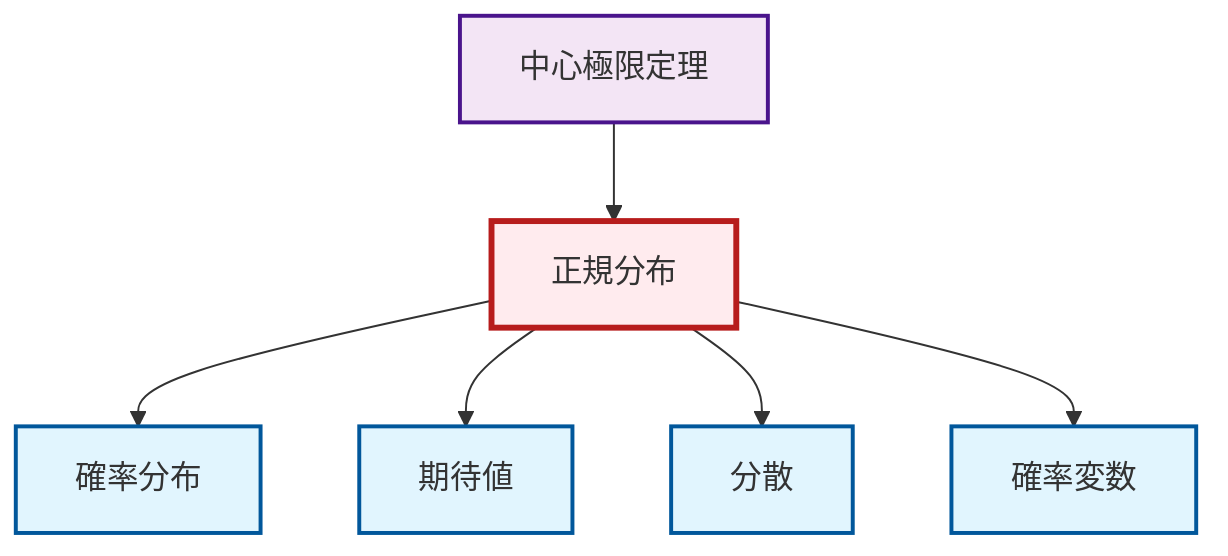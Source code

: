 graph TD
    classDef definition fill:#e1f5fe,stroke:#01579b,stroke-width:2px
    classDef theorem fill:#f3e5f5,stroke:#4a148c,stroke-width:2px
    classDef axiom fill:#fff3e0,stroke:#e65100,stroke-width:2px
    classDef example fill:#e8f5e9,stroke:#1b5e20,stroke-width:2px
    classDef current fill:#ffebee,stroke:#b71c1c,stroke-width:3px
    thm-central-limit["中心極限定理"]:::theorem
    def-expectation["期待値"]:::definition
    def-random-variable["確率変数"]:::definition
    def-variance["分散"]:::definition
    def-normal-distribution["正規分布"]:::definition
    def-probability-distribution["確率分布"]:::definition
    def-normal-distribution --> def-probability-distribution
    def-normal-distribution --> def-expectation
    thm-central-limit --> def-normal-distribution
    def-normal-distribution --> def-variance
    def-normal-distribution --> def-random-variable
    class def-normal-distribution current